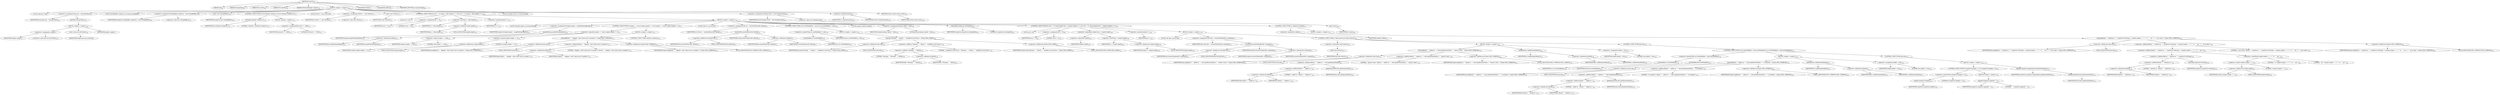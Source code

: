 digraph "restrict" {  
"46" [label = <(METHOD,restrict)<SUB>99</SUB>> ]
"47" [label = <(PARAM,this)<SUB>99</SUB>> ]
"48" [label = <(PARAM,String[] files)<SUB>99</SUB>> ]
"49" [label = <(PARAM,File srcDir)<SUB>99</SUB>> ]
"50" [label = <(PARAM,File destDir)<SUB>99</SUB>> ]
"51" [label = <(PARAM,FileNameMapper mapper)<SUB>100</SUB>> ]
"52" [label = <(BLOCK,&lt;empty&gt;,&lt;empty&gt;)<SUB>100</SUB>> ]
"53" [label = <(LOCAL,long now: long)> ]
"54" [label = <(&lt;operator&gt;.assignment,long now = this.getTime())<SUB>102</SUB>> ]
"55" [label = <(IDENTIFIER,now,long now = this.getTime())<SUB>102</SUB>> ]
"56" [label = <(getTime,this.getTime())<SUB>102</SUB>> ]
"57" [label = <(BLOCK,&lt;empty&gt;,&lt;empty&gt;)<SUB>102</SUB>> ]
"58" [label = <(&lt;operator&gt;.assignment,&lt;empty&gt;)> ]
"59" [label = <(IDENTIFIER,$obj0,&lt;empty&gt;)> ]
"60" [label = <(&lt;operator&gt;.alloc,new java.util.Date())<SUB>102</SUB>> ]
"61" [label = <(&lt;init&gt;,new java.util.Date())<SUB>102</SUB>> ]
"62" [label = <(IDENTIFIER,$obj0,new java.util.Date())> ]
"63" [label = <(IDENTIFIER,$obj0,&lt;empty&gt;)> ]
"6" [label = <(LOCAL,StringBuffer targetList: java.lang.StringBuffer)> ]
"64" [label = <(&lt;operator&gt;.assignment,StringBuffer targetList = new StringBuffer())<SUB>103</SUB>> ]
"65" [label = <(IDENTIFIER,targetList,StringBuffer targetList = new StringBuffer())<SUB>103</SUB>> ]
"66" [label = <(&lt;operator&gt;.alloc,new StringBuffer())<SUB>103</SUB>> ]
"67" [label = <(&lt;init&gt;,new StringBuffer())<SUB>103</SUB>> ]
"5" [label = <(IDENTIFIER,targetList,new StringBuffer())<SUB>103</SUB>> ]
"68" [label = <(CONTROL_STRUCTURE,if (Os.isFamily(&quot;windows&quot;)),if (Os.isFamily(&quot;windows&quot;)))<SUB>113</SUB>> ]
"69" [label = <(isFamily,isFamily(&quot;windows&quot;))<SUB>113</SUB>> ]
"70" [label = <(IDENTIFIER,Os,isFamily(&quot;windows&quot;))<SUB>113</SUB>> ]
"71" [label = <(LITERAL,&quot;windows&quot;,isFamily(&quot;windows&quot;))<SUB>113</SUB>> ]
"72" [label = <(BLOCK,&lt;empty&gt;,&lt;empty&gt;)<SUB>113</SUB>> ]
"73" [label = <(&lt;operator&gt;.assignmentPlus,now += 2000)<SUB>114</SUB>> ]
"74" [label = <(IDENTIFIER,now,now += 2000)<SUB>114</SUB>> ]
"75" [label = <(LITERAL,2000,now += 2000)<SUB>114</SUB>> ]
"8" [label = <(LOCAL,Vector v: java.util.Vector)> ]
"76" [label = <(&lt;operator&gt;.assignment,Vector v = new Vector())<SUB>117</SUB>> ]
"77" [label = <(IDENTIFIER,v,Vector v = new Vector())<SUB>117</SUB>> ]
"78" [label = <(&lt;operator&gt;.alloc,new Vector())<SUB>117</SUB>> ]
"79" [label = <(&lt;init&gt;,new Vector())<SUB>117</SUB>> ]
"7" [label = <(IDENTIFIER,v,new Vector())<SUB>117</SUB>> ]
"80" [label = <(CONTROL_STRUCTURE,for (int i = 0; Some(i &lt; files.length); i++),for (int i = 0; Some(i &lt; files.length); i++))<SUB>118</SUB>> ]
"81" [label = <(LOCAL,int i: int)> ]
"82" [label = <(&lt;operator&gt;.assignment,int i = 0)<SUB>118</SUB>> ]
"83" [label = <(IDENTIFIER,i,int i = 0)<SUB>118</SUB>> ]
"84" [label = <(LITERAL,0,int i = 0)<SUB>118</SUB>> ]
"85" [label = <(&lt;operator&gt;.lessThan,i &lt; files.length)<SUB>118</SUB>> ]
"86" [label = <(IDENTIFIER,i,i &lt; files.length)<SUB>118</SUB>> ]
"87" [label = <(&lt;operator&gt;.fieldAccess,files.length)<SUB>118</SUB>> ]
"88" [label = <(IDENTIFIER,files,i &lt; files.length)<SUB>118</SUB>> ]
"89" [label = <(FIELD_IDENTIFIER,length,length)<SUB>118</SUB>> ]
"90" [label = <(&lt;operator&gt;.postIncrement,i++)<SUB>118</SUB>> ]
"91" [label = <(IDENTIFIER,i,i++)<SUB>118</SUB>> ]
"92" [label = <(BLOCK,&lt;empty&gt;,&lt;empty&gt;)<SUB>118</SUB>> ]
"93" [label = <(LOCAL,String[] targets: java.lang.String[])> ]
"94" [label = <(&lt;operator&gt;.assignment,String[] targets = mapFileName(files[i]))<SUB>120</SUB>> ]
"95" [label = <(IDENTIFIER,targets,String[] targets = mapFileName(files[i]))<SUB>120</SUB>> ]
"96" [label = <(mapFileName,mapFileName(files[i]))<SUB>120</SUB>> ]
"97" [label = <(IDENTIFIER,mapper,mapFileName(files[i]))<SUB>120</SUB>> ]
"98" [label = <(&lt;operator&gt;.indexAccess,files[i])<SUB>120</SUB>> ]
"99" [label = <(IDENTIFIER,files,mapFileName(files[i]))<SUB>120</SUB>> ]
"100" [label = <(IDENTIFIER,i,mapFileName(files[i]))<SUB>120</SUB>> ]
"101" [label = <(CONTROL_STRUCTURE,if (targets == null || targets.length == 0),if (targets == null || targets.length == 0))<SUB>121</SUB>> ]
"102" [label = <(&lt;operator&gt;.logicalOr,targets == null || targets.length == 0)<SUB>121</SUB>> ]
"103" [label = <(&lt;operator&gt;.equals,targets == null)<SUB>121</SUB>> ]
"104" [label = <(IDENTIFIER,targets,targets == null)<SUB>121</SUB>> ]
"105" [label = <(LITERAL,null,targets == null)<SUB>121</SUB>> ]
"106" [label = <(&lt;operator&gt;.equals,targets.length == 0)<SUB>121</SUB>> ]
"107" [label = <(&lt;operator&gt;.fieldAccess,targets.length)<SUB>121</SUB>> ]
"108" [label = <(IDENTIFIER,targets,targets.length == 0)<SUB>121</SUB>> ]
"109" [label = <(FIELD_IDENTIFIER,length,length)<SUB>121</SUB>> ]
"110" [label = <(LITERAL,0,targets.length == 0)<SUB>121</SUB>> ]
"111" [label = <(BLOCK,&lt;empty&gt;,&lt;empty&gt;)<SUB>121</SUB>> ]
"112" [label = <(log,log(files[i] + &quot; skipped - don\'t know how to handle it&quot;, Project.MSG_VERBOSE))<SUB>122</SUB>> ]
"113" [label = <(&lt;operator&gt;.fieldAccess,this.task)<SUB>122</SUB>> ]
"114" [label = <(IDENTIFIER,this,log(files[i] + &quot; skipped - don\'t know how to handle it&quot;, Project.MSG_VERBOSE))<SUB>122</SUB>> ]
"115" [label = <(FIELD_IDENTIFIER,task,task)<SUB>122</SUB>> ]
"116" [label = <(&lt;operator&gt;.addition,files[i] + &quot; skipped - don\'t know how to handle it&quot;)<SUB>122</SUB>> ]
"117" [label = <(&lt;operator&gt;.indexAccess,files[i])<SUB>122</SUB>> ]
"118" [label = <(IDENTIFIER,files,files[i] + &quot; skipped - don\'t know how to handle it&quot;)<SUB>122</SUB>> ]
"119" [label = <(IDENTIFIER,i,files[i] + &quot; skipped - don\'t know how to handle it&quot;)<SUB>122</SUB>> ]
"120" [label = <(LITERAL,&quot; skipped - don\'t know how to handle it&quot;,files[i] + &quot; skipped - don\'t know how to handle it&quot;)<SUB>122</SUB>> ]
"121" [label = <(&lt;operator&gt;.fieldAccess,Project.MSG_VERBOSE)<SUB>123</SUB>> ]
"122" [label = <(IDENTIFIER,Project,log(files[i] + &quot; skipped - don\'t know how to handle it&quot;, Project.MSG_VERBOSE))<SUB>123</SUB>> ]
"123" [label = <(FIELD_IDENTIFIER,MSG_VERBOSE,MSG_VERBOSE)<SUB>123</SUB>> ]
"124" [label = <(CONTROL_STRUCTURE,continue;,continue;)<SUB>124</SUB>> ]
"125" [label = <(LOCAL,File src: java.io.File)> ]
"126" [label = <(&lt;operator&gt;.assignment,File src = resolveFile(srcDir, files[i]))<SUB>127</SUB>> ]
"127" [label = <(IDENTIFIER,src,File src = resolveFile(srcDir, files[i]))<SUB>127</SUB>> ]
"128" [label = <(resolveFile,resolveFile(srcDir, files[i]))<SUB>127</SUB>> ]
"129" [label = <(&lt;operator&gt;.fieldAccess,this.fileUtils)<SUB>127</SUB>> ]
"130" [label = <(IDENTIFIER,this,resolveFile(srcDir, files[i]))<SUB>127</SUB>> ]
"131" [label = <(FIELD_IDENTIFIER,fileUtils,fileUtils)<SUB>127</SUB>> ]
"132" [label = <(IDENTIFIER,srcDir,resolveFile(srcDir, files[i]))<SUB>127</SUB>> ]
"133" [label = <(&lt;operator&gt;.indexAccess,files[i])<SUB>127</SUB>> ]
"134" [label = <(IDENTIFIER,files,resolveFile(srcDir, files[i]))<SUB>127</SUB>> ]
"135" [label = <(IDENTIFIER,i,resolveFile(srcDir, files[i]))<SUB>127</SUB>> ]
"136" [label = <(CONTROL_STRUCTURE,if (src.lastModified() &gt; now),if (src.lastModified() &gt; now))<SUB>129</SUB>> ]
"137" [label = <(&lt;operator&gt;.greaterThan,src.lastModified() &gt; now)<SUB>129</SUB>> ]
"138" [label = <(lastModified,src.lastModified())<SUB>129</SUB>> ]
"139" [label = <(IDENTIFIER,src,src.lastModified())<SUB>129</SUB>> ]
"140" [label = <(IDENTIFIER,now,src.lastModified() &gt; now)<SUB>129</SUB>> ]
"141" [label = <(BLOCK,&lt;empty&gt;,&lt;empty&gt;)<SUB>129</SUB>> ]
"142" [label = <(log,log(&quot;Warning: &quot; + files[i] + &quot; modified in the future.&quot;, Project.MSG_WARN))<SUB>130</SUB>> ]
"143" [label = <(&lt;operator&gt;.fieldAccess,this.task)<SUB>130</SUB>> ]
"144" [label = <(IDENTIFIER,this,log(&quot;Warning: &quot; + files[i] + &quot; modified in the future.&quot;, Project.MSG_WARN))<SUB>130</SUB>> ]
"145" [label = <(FIELD_IDENTIFIER,task,task)<SUB>130</SUB>> ]
"146" [label = <(&lt;operator&gt;.addition,&quot;Warning: &quot; + files[i] + &quot; modified in the future.&quot;)<SUB>130</SUB>> ]
"147" [label = <(&lt;operator&gt;.addition,&quot;Warning: &quot; + files[i])<SUB>130</SUB>> ]
"148" [label = <(LITERAL,&quot;Warning: &quot;,&quot;Warning: &quot; + files[i])<SUB>130</SUB>> ]
"149" [label = <(&lt;operator&gt;.indexAccess,files[i])<SUB>130</SUB>> ]
"150" [label = <(IDENTIFIER,files,&quot;Warning: &quot; + files[i])<SUB>130</SUB>> ]
"151" [label = <(IDENTIFIER,i,&quot;Warning: &quot; + files[i])<SUB>130</SUB>> ]
"152" [label = <(LITERAL,&quot; modified in the future.&quot;,&quot;Warning: &quot; + files[i] + &quot; modified in the future.&quot;)<SUB>130</SUB>> ]
"153" [label = <(&lt;operator&gt;.fieldAccess,Project.MSG_WARN)<SUB>131</SUB>> ]
"154" [label = <(IDENTIFIER,Project,log(&quot;Warning: &quot; + files[i] + &quot; modified in the future.&quot;, Project.MSG_WARN))<SUB>131</SUB>> ]
"155" [label = <(FIELD_IDENTIFIER,MSG_WARN,MSG_WARN)<SUB>131</SUB>> ]
"156" [label = <(LOCAL,boolean added: boolean)> ]
"157" [label = <(&lt;operator&gt;.assignment,boolean added = false)<SUB>134</SUB>> ]
"158" [label = <(IDENTIFIER,added,boolean added = false)<SUB>134</SUB>> ]
"159" [label = <(LITERAL,false,boolean added = false)<SUB>134</SUB>> ]
"160" [label = <(setLength,targetList.setLength(0))<SUB>135</SUB>> ]
"161" [label = <(IDENTIFIER,targetList,targetList.setLength(0))<SUB>135</SUB>> ]
"162" [label = <(LITERAL,0,targetList.setLength(0))<SUB>135</SUB>> ]
"163" [label = <(CONTROL_STRUCTURE,for (int j = 0; Some(!added &amp;&amp; j &lt; targets.length); j++),for (int j = 0; Some(!added &amp;&amp; j &lt; targets.length); j++))<SUB>136</SUB>> ]
"164" [label = <(LOCAL,int j: int)> ]
"165" [label = <(&lt;operator&gt;.assignment,int j = 0)<SUB>136</SUB>> ]
"166" [label = <(IDENTIFIER,j,int j = 0)<SUB>136</SUB>> ]
"167" [label = <(LITERAL,0,int j = 0)<SUB>136</SUB>> ]
"168" [label = <(&lt;operator&gt;.logicalAnd,!added &amp;&amp; j &lt; targets.length)<SUB>136</SUB>> ]
"169" [label = <(&lt;operator&gt;.logicalNot,!added)<SUB>136</SUB>> ]
"170" [label = <(IDENTIFIER,added,!added)<SUB>136</SUB>> ]
"171" [label = <(&lt;operator&gt;.lessThan,j &lt; targets.length)<SUB>136</SUB>> ]
"172" [label = <(IDENTIFIER,j,j &lt; targets.length)<SUB>136</SUB>> ]
"173" [label = <(&lt;operator&gt;.fieldAccess,targets.length)<SUB>136</SUB>> ]
"174" [label = <(IDENTIFIER,targets,j &lt; targets.length)<SUB>136</SUB>> ]
"175" [label = <(FIELD_IDENTIFIER,length,length)<SUB>136</SUB>> ]
"176" [label = <(&lt;operator&gt;.postIncrement,j++)<SUB>136</SUB>> ]
"177" [label = <(IDENTIFIER,j,j++)<SUB>136</SUB>> ]
"178" [label = <(BLOCK,&lt;empty&gt;,&lt;empty&gt;)<SUB>136</SUB>> ]
"179" [label = <(LOCAL,File dest: java.io.File)> ]
"180" [label = <(&lt;operator&gt;.assignment,File dest = resolveFile(destDir, targets[j]))<SUB>137</SUB>> ]
"181" [label = <(IDENTIFIER,dest,File dest = resolveFile(destDir, targets[j]))<SUB>137</SUB>> ]
"182" [label = <(resolveFile,resolveFile(destDir, targets[j]))<SUB>137</SUB>> ]
"183" [label = <(&lt;operator&gt;.fieldAccess,this.fileUtils)<SUB>137</SUB>> ]
"184" [label = <(IDENTIFIER,this,resolveFile(destDir, targets[j]))<SUB>137</SUB>> ]
"185" [label = <(FIELD_IDENTIFIER,fileUtils,fileUtils)<SUB>137</SUB>> ]
"186" [label = <(IDENTIFIER,destDir,resolveFile(destDir, targets[j]))<SUB>137</SUB>> ]
"187" [label = <(&lt;operator&gt;.indexAccess,targets[j])<SUB>137</SUB>> ]
"188" [label = <(IDENTIFIER,targets,resolveFile(destDir, targets[j]))<SUB>137</SUB>> ]
"189" [label = <(IDENTIFIER,j,resolveFile(destDir, targets[j]))<SUB>137</SUB>> ]
"190" [label = <(CONTROL_STRUCTURE,if (!dest.exists()),if (!dest.exists()))<SUB>139</SUB>> ]
"191" [label = <(&lt;operator&gt;.logicalNot,!dest.exists())<SUB>139</SUB>> ]
"192" [label = <(exists,dest.exists())<SUB>139</SUB>> ]
"193" [label = <(IDENTIFIER,dest,dest.exists())<SUB>139</SUB>> ]
"194" [label = <(BLOCK,&lt;empty&gt;,&lt;empty&gt;)<SUB>139</SUB>> ]
"195" [label = <(log,log(files[i] + &quot; added as &quot; + dest.getAbsolutePath() + &quot; doesn\'t exist.&quot;, Project.MSG_VERBOSE))<SUB>140</SUB>> ]
"196" [label = <(&lt;operator&gt;.fieldAccess,this.task)<SUB>140</SUB>> ]
"197" [label = <(IDENTIFIER,this,log(files[i] + &quot; added as &quot; + dest.getAbsolutePath() + &quot; doesn\'t exist.&quot;, Project.MSG_VERBOSE))<SUB>140</SUB>> ]
"198" [label = <(FIELD_IDENTIFIER,task,task)<SUB>140</SUB>> ]
"199" [label = <(&lt;operator&gt;.addition,files[i] + &quot; added as &quot; + dest.getAbsolutePath() + &quot; doesn\'t exist.&quot;)<SUB>140</SUB>> ]
"200" [label = <(&lt;operator&gt;.addition,files[i] + &quot; added as &quot; + dest.getAbsolutePath())<SUB>140</SUB>> ]
"201" [label = <(&lt;operator&gt;.addition,files[i] + &quot; added as &quot;)<SUB>140</SUB>> ]
"202" [label = <(&lt;operator&gt;.indexAccess,files[i])<SUB>140</SUB>> ]
"203" [label = <(IDENTIFIER,files,files[i] + &quot; added as &quot;)<SUB>140</SUB>> ]
"204" [label = <(IDENTIFIER,i,files[i] + &quot; added as &quot;)<SUB>140</SUB>> ]
"205" [label = <(LITERAL,&quot; added as &quot;,files[i] + &quot; added as &quot;)<SUB>140</SUB>> ]
"206" [label = <(getAbsolutePath,dest.getAbsolutePath())<SUB>140</SUB>> ]
"207" [label = <(IDENTIFIER,dest,dest.getAbsolutePath())<SUB>140</SUB>> ]
"208" [label = <(LITERAL,&quot; doesn\'t exist.&quot;,files[i] + &quot; added as &quot; + dest.getAbsolutePath() + &quot; doesn\'t exist.&quot;)<SUB>141</SUB>> ]
"209" [label = <(&lt;operator&gt;.fieldAccess,Project.MSG_VERBOSE)<SUB>141</SUB>> ]
"210" [label = <(IDENTIFIER,Project,log(files[i] + &quot; added as &quot; + dest.getAbsolutePath() + &quot; doesn\'t exist.&quot;, Project.MSG_VERBOSE))<SUB>141</SUB>> ]
"211" [label = <(FIELD_IDENTIFIER,MSG_VERBOSE,MSG_VERBOSE)<SUB>141</SUB>> ]
"212" [label = <(addElement,v.addElement(files[i]))<SUB>142</SUB>> ]
"213" [label = <(IDENTIFIER,v,v.addElement(files[i]))<SUB>142</SUB>> ]
"214" [label = <(&lt;operator&gt;.indexAccess,files[i])<SUB>142</SUB>> ]
"215" [label = <(IDENTIFIER,files,v.addElement(files[i]))<SUB>142</SUB>> ]
"216" [label = <(IDENTIFIER,i,v.addElement(files[i]))<SUB>142</SUB>> ]
"217" [label = <(&lt;operator&gt;.assignment,added = true)<SUB>143</SUB>> ]
"218" [label = <(IDENTIFIER,added,added = true)<SUB>143</SUB>> ]
"219" [label = <(LITERAL,true,added = true)<SUB>143</SUB>> ]
"220" [label = <(CONTROL_STRUCTURE,else,else)<SUB>144</SUB>> ]
"221" [label = <(CONTROL_STRUCTURE,if (src.lastModified() &gt; dest.lastModified()),if (src.lastModified() &gt; dest.lastModified()))<SUB>144</SUB>> ]
"222" [label = <(&lt;operator&gt;.greaterThan,src.lastModified() &gt; dest.lastModified())<SUB>144</SUB>> ]
"223" [label = <(lastModified,src.lastModified())<SUB>144</SUB>> ]
"224" [label = <(IDENTIFIER,src,src.lastModified())<SUB>144</SUB>> ]
"225" [label = <(lastModified,dest.lastModified())<SUB>144</SUB>> ]
"226" [label = <(IDENTIFIER,dest,dest.lastModified())<SUB>144</SUB>> ]
"227" [label = <(BLOCK,&lt;empty&gt;,&lt;empty&gt;)<SUB>144</SUB>> ]
"228" [label = <(log,log(files[i] + &quot; added as &quot; + dest.getAbsolutePath() + &quot; is outdated.&quot;, Project.MSG_VERBOSE))<SUB>145</SUB>> ]
"229" [label = <(&lt;operator&gt;.fieldAccess,this.task)<SUB>145</SUB>> ]
"230" [label = <(IDENTIFIER,this,log(files[i] + &quot; added as &quot; + dest.getAbsolutePath() + &quot; is outdated.&quot;, Project.MSG_VERBOSE))<SUB>145</SUB>> ]
"231" [label = <(FIELD_IDENTIFIER,task,task)<SUB>145</SUB>> ]
"232" [label = <(&lt;operator&gt;.addition,files[i] + &quot; added as &quot; + dest.getAbsolutePath() + &quot; is outdated.&quot;)<SUB>145</SUB>> ]
"233" [label = <(&lt;operator&gt;.addition,files[i] + &quot; added as &quot; + dest.getAbsolutePath())<SUB>145</SUB>> ]
"234" [label = <(&lt;operator&gt;.addition,files[i] + &quot; added as &quot;)<SUB>145</SUB>> ]
"235" [label = <(&lt;operator&gt;.indexAccess,files[i])<SUB>145</SUB>> ]
"236" [label = <(IDENTIFIER,files,files[i] + &quot; added as &quot;)<SUB>145</SUB>> ]
"237" [label = <(IDENTIFIER,i,files[i] + &quot; added as &quot;)<SUB>145</SUB>> ]
"238" [label = <(LITERAL,&quot; added as &quot;,files[i] + &quot; added as &quot;)<SUB>145</SUB>> ]
"239" [label = <(getAbsolutePath,dest.getAbsolutePath())<SUB>145</SUB>> ]
"240" [label = <(IDENTIFIER,dest,dest.getAbsolutePath())<SUB>145</SUB>> ]
"241" [label = <(LITERAL,&quot; is outdated.&quot;,files[i] + &quot; added as &quot; + dest.getAbsolutePath() + &quot; is outdated.&quot;)<SUB>146</SUB>> ]
"242" [label = <(&lt;operator&gt;.fieldAccess,Project.MSG_VERBOSE)<SUB>146</SUB>> ]
"243" [label = <(IDENTIFIER,Project,log(files[i] + &quot; added as &quot; + dest.getAbsolutePath() + &quot; is outdated.&quot;, Project.MSG_VERBOSE))<SUB>146</SUB>> ]
"244" [label = <(FIELD_IDENTIFIER,MSG_VERBOSE,MSG_VERBOSE)<SUB>146</SUB>> ]
"245" [label = <(addElement,v.addElement(files[i]))<SUB>147</SUB>> ]
"246" [label = <(IDENTIFIER,v,v.addElement(files[i]))<SUB>147</SUB>> ]
"247" [label = <(&lt;operator&gt;.indexAccess,files[i])<SUB>147</SUB>> ]
"248" [label = <(IDENTIFIER,files,v.addElement(files[i]))<SUB>147</SUB>> ]
"249" [label = <(IDENTIFIER,i,v.addElement(files[i]))<SUB>147</SUB>> ]
"250" [label = <(&lt;operator&gt;.assignment,added = true)<SUB>148</SUB>> ]
"251" [label = <(IDENTIFIER,added,added = true)<SUB>148</SUB>> ]
"252" [label = <(LITERAL,true,added = true)<SUB>148</SUB>> ]
"253" [label = <(CONTROL_STRUCTURE,else,else)<SUB>149</SUB>> ]
"254" [label = <(BLOCK,&lt;empty&gt;,&lt;empty&gt;)<SUB>149</SUB>> ]
"255" [label = <(CONTROL_STRUCTURE,if (targetList.length() &gt; 0),if (targetList.length() &gt; 0))<SUB>150</SUB>> ]
"256" [label = <(&lt;operator&gt;.greaterThan,targetList.length() &gt; 0)<SUB>150</SUB>> ]
"257" [label = <(length,targetList.length())<SUB>150</SUB>> ]
"258" [label = <(IDENTIFIER,targetList,targetList.length())<SUB>150</SUB>> ]
"259" [label = <(LITERAL,0,targetList.length() &gt; 0)<SUB>150</SUB>> ]
"260" [label = <(BLOCK,&lt;empty&gt;,&lt;empty&gt;)<SUB>150</SUB>> ]
"261" [label = <(append,targetList.append(&quot;, &quot;))<SUB>151</SUB>> ]
"262" [label = <(IDENTIFIER,targetList,targetList.append(&quot;, &quot;))<SUB>151</SUB>> ]
"263" [label = <(LITERAL,&quot;, &quot;,targetList.append(&quot;, &quot;))<SUB>151</SUB>> ]
"264" [label = <(append,targetList.append(dest.getAbsolutePath()))<SUB>153</SUB>> ]
"265" [label = <(IDENTIFIER,targetList,targetList.append(dest.getAbsolutePath()))<SUB>153</SUB>> ]
"266" [label = <(getAbsolutePath,dest.getAbsolutePath())<SUB>153</SUB>> ]
"267" [label = <(IDENTIFIER,dest,dest.getAbsolutePath())<SUB>153</SUB>> ]
"268" [label = <(CONTROL_STRUCTURE,if (!added),if (!added))<SUB>157</SUB>> ]
"269" [label = <(&lt;operator&gt;.logicalNot,!added)<SUB>157</SUB>> ]
"270" [label = <(IDENTIFIER,added,!added)<SUB>157</SUB>> ]
"271" [label = <(BLOCK,&lt;empty&gt;,&lt;empty&gt;)<SUB>157</SUB>> ]
"272" [label = <(log,log(files[i] + &quot; omitted as &quot; + targetList.toString() + (targets.length == 1 ? &quot; is&quot; : &quot; are &quot;) + &quot; up to date.&quot;, Project.MSG_VERBOSE))<SUB>158</SUB>> ]
"273" [label = <(&lt;operator&gt;.fieldAccess,this.task)<SUB>158</SUB>> ]
"274" [label = <(IDENTIFIER,this,log(files[i] + &quot; omitted as &quot; + targetList.toString() + (targets.length == 1 ? &quot; is&quot; : &quot; are &quot;) + &quot; up to date.&quot;, Project.MSG_VERBOSE))<SUB>158</SUB>> ]
"275" [label = <(FIELD_IDENTIFIER,task,task)<SUB>158</SUB>> ]
"276" [label = <(&lt;operator&gt;.addition,files[i] + &quot; omitted as &quot; + targetList.toString() + (targets.length == 1 ? &quot; is&quot; : &quot; are &quot;) + &quot; up to date.&quot;)<SUB>158</SUB>> ]
"277" [label = <(&lt;operator&gt;.addition,files[i] + &quot; omitted as &quot; + targetList.toString() + (targets.length == 1 ? &quot; is&quot; : &quot; are &quot;))<SUB>158</SUB>> ]
"278" [label = <(&lt;operator&gt;.addition,files[i] + &quot; omitted as &quot; + targetList.toString())<SUB>158</SUB>> ]
"279" [label = <(&lt;operator&gt;.addition,files[i] + &quot; omitted as &quot;)<SUB>158</SUB>> ]
"280" [label = <(&lt;operator&gt;.indexAccess,files[i])<SUB>158</SUB>> ]
"281" [label = <(IDENTIFIER,files,files[i] + &quot; omitted as &quot;)<SUB>158</SUB>> ]
"282" [label = <(IDENTIFIER,i,files[i] + &quot; omitted as &quot;)<SUB>158</SUB>> ]
"283" [label = <(LITERAL,&quot; omitted as &quot;,files[i] + &quot; omitted as &quot;)<SUB>158</SUB>> ]
"284" [label = <(toString,targetList.toString())<SUB>158</SUB>> ]
"285" [label = <(IDENTIFIER,targetList,targetList.toString())<SUB>158</SUB>> ]
"286" [label = <(&lt;operator&gt;.conditional,targets.length == 1 ? &quot; is&quot; : &quot; are &quot;)<SUB>159</SUB>> ]
"287" [label = <(&lt;operator&gt;.equals,targets.length == 1)<SUB>159</SUB>> ]
"288" [label = <(&lt;operator&gt;.fieldAccess,targets.length)<SUB>159</SUB>> ]
"289" [label = <(IDENTIFIER,targets,targets.length == 1)<SUB>159</SUB>> ]
"290" [label = <(FIELD_IDENTIFIER,length,length)<SUB>159</SUB>> ]
"291" [label = <(LITERAL,1,targets.length == 1)<SUB>159</SUB>> ]
"292" [label = <(LITERAL,&quot; is&quot;,targets.length == 1 ? &quot; is&quot; : &quot; are &quot;)<SUB>159</SUB>> ]
"293" [label = <(LITERAL,&quot; are &quot;,targets.length == 1 ? &quot; is&quot; : &quot; are &quot;)<SUB>159</SUB>> ]
"294" [label = <(LITERAL,&quot; up to date.&quot;,files[i] + &quot; omitted as &quot; + targetList.toString() + (targets.length == 1 ? &quot; is&quot; : &quot; are &quot;) + &quot; up to date.&quot;)<SUB>160</SUB>> ]
"295" [label = <(&lt;operator&gt;.fieldAccess,Project.MSG_VERBOSE)<SUB>160</SUB>> ]
"296" [label = <(IDENTIFIER,Project,log(files[i] + &quot; omitted as &quot; + targetList.toString() + (targets.length == 1 ? &quot; is&quot; : &quot; are &quot;) + &quot; up to date.&quot;, Project.MSG_VERBOSE))<SUB>160</SUB>> ]
"297" [label = <(FIELD_IDENTIFIER,MSG_VERBOSE,MSG_VERBOSE)<SUB>160</SUB>> ]
"298" [label = <(LOCAL,String[] result: java.lang.String[])> ]
"299" [label = <(&lt;operator&gt;.assignment,String[] result = new String[v.size()])<SUB>164</SUB>> ]
"300" [label = <(IDENTIFIER,result,String[] result = new String[v.size()])<SUB>164</SUB>> ]
"301" [label = <(&lt;operator&gt;.alloc,new String[v.size()])> ]
"302" [label = <(size,v.size())<SUB>164</SUB>> ]
"303" [label = <(IDENTIFIER,v,v.size())<SUB>164</SUB>> ]
"304" [label = <(copyInto,v.copyInto(result))<SUB>165</SUB>> ]
"305" [label = <(IDENTIFIER,v,v.copyInto(result))<SUB>165</SUB>> ]
"306" [label = <(IDENTIFIER,result,v.copyInto(result))<SUB>165</SUB>> ]
"307" [label = <(RETURN,return result;,return result;)<SUB>166</SUB>> ]
"308" [label = <(IDENTIFIER,result,return result;)<SUB>166</SUB>> ]
"309" [label = <(MODIFIER,PUBLIC)> ]
"310" [label = <(MODIFIER,VIRTUAL)> ]
"311" [label = <(METHOD_RETURN,java.lang.String[])<SUB>99</SUB>> ]
  "46" -> "47" 
  "46" -> "48" 
  "46" -> "49" 
  "46" -> "50" 
  "46" -> "51" 
  "46" -> "52" 
  "46" -> "309" 
  "46" -> "310" 
  "46" -> "311" 
  "52" -> "53" 
  "52" -> "54" 
  "52" -> "6" 
  "52" -> "64" 
  "52" -> "67" 
  "52" -> "68" 
  "52" -> "8" 
  "52" -> "76" 
  "52" -> "79" 
  "52" -> "80" 
  "52" -> "298" 
  "52" -> "299" 
  "52" -> "304" 
  "52" -> "307" 
  "54" -> "55" 
  "54" -> "56" 
  "56" -> "57" 
  "57" -> "58" 
  "57" -> "61" 
  "57" -> "63" 
  "58" -> "59" 
  "58" -> "60" 
  "61" -> "62" 
  "64" -> "65" 
  "64" -> "66" 
  "67" -> "5" 
  "68" -> "69" 
  "68" -> "72" 
  "69" -> "70" 
  "69" -> "71" 
  "72" -> "73" 
  "73" -> "74" 
  "73" -> "75" 
  "76" -> "77" 
  "76" -> "78" 
  "79" -> "7" 
  "80" -> "81" 
  "80" -> "82" 
  "80" -> "85" 
  "80" -> "90" 
  "80" -> "92" 
  "82" -> "83" 
  "82" -> "84" 
  "85" -> "86" 
  "85" -> "87" 
  "87" -> "88" 
  "87" -> "89" 
  "90" -> "91" 
  "92" -> "93" 
  "92" -> "94" 
  "92" -> "101" 
  "92" -> "125" 
  "92" -> "126" 
  "92" -> "136" 
  "92" -> "156" 
  "92" -> "157" 
  "92" -> "160" 
  "92" -> "163" 
  "92" -> "268" 
  "94" -> "95" 
  "94" -> "96" 
  "96" -> "97" 
  "96" -> "98" 
  "98" -> "99" 
  "98" -> "100" 
  "101" -> "102" 
  "101" -> "111" 
  "102" -> "103" 
  "102" -> "106" 
  "103" -> "104" 
  "103" -> "105" 
  "106" -> "107" 
  "106" -> "110" 
  "107" -> "108" 
  "107" -> "109" 
  "111" -> "112" 
  "111" -> "124" 
  "112" -> "113" 
  "112" -> "116" 
  "112" -> "121" 
  "113" -> "114" 
  "113" -> "115" 
  "116" -> "117" 
  "116" -> "120" 
  "117" -> "118" 
  "117" -> "119" 
  "121" -> "122" 
  "121" -> "123" 
  "126" -> "127" 
  "126" -> "128" 
  "128" -> "129" 
  "128" -> "132" 
  "128" -> "133" 
  "129" -> "130" 
  "129" -> "131" 
  "133" -> "134" 
  "133" -> "135" 
  "136" -> "137" 
  "136" -> "141" 
  "137" -> "138" 
  "137" -> "140" 
  "138" -> "139" 
  "141" -> "142" 
  "142" -> "143" 
  "142" -> "146" 
  "142" -> "153" 
  "143" -> "144" 
  "143" -> "145" 
  "146" -> "147" 
  "146" -> "152" 
  "147" -> "148" 
  "147" -> "149" 
  "149" -> "150" 
  "149" -> "151" 
  "153" -> "154" 
  "153" -> "155" 
  "157" -> "158" 
  "157" -> "159" 
  "160" -> "161" 
  "160" -> "162" 
  "163" -> "164" 
  "163" -> "165" 
  "163" -> "168" 
  "163" -> "176" 
  "163" -> "178" 
  "165" -> "166" 
  "165" -> "167" 
  "168" -> "169" 
  "168" -> "171" 
  "169" -> "170" 
  "171" -> "172" 
  "171" -> "173" 
  "173" -> "174" 
  "173" -> "175" 
  "176" -> "177" 
  "178" -> "179" 
  "178" -> "180" 
  "178" -> "190" 
  "180" -> "181" 
  "180" -> "182" 
  "182" -> "183" 
  "182" -> "186" 
  "182" -> "187" 
  "183" -> "184" 
  "183" -> "185" 
  "187" -> "188" 
  "187" -> "189" 
  "190" -> "191" 
  "190" -> "194" 
  "190" -> "220" 
  "191" -> "192" 
  "192" -> "193" 
  "194" -> "195" 
  "194" -> "212" 
  "194" -> "217" 
  "195" -> "196" 
  "195" -> "199" 
  "195" -> "209" 
  "196" -> "197" 
  "196" -> "198" 
  "199" -> "200" 
  "199" -> "208" 
  "200" -> "201" 
  "200" -> "206" 
  "201" -> "202" 
  "201" -> "205" 
  "202" -> "203" 
  "202" -> "204" 
  "206" -> "207" 
  "209" -> "210" 
  "209" -> "211" 
  "212" -> "213" 
  "212" -> "214" 
  "214" -> "215" 
  "214" -> "216" 
  "217" -> "218" 
  "217" -> "219" 
  "220" -> "221" 
  "221" -> "222" 
  "221" -> "227" 
  "221" -> "253" 
  "222" -> "223" 
  "222" -> "225" 
  "223" -> "224" 
  "225" -> "226" 
  "227" -> "228" 
  "227" -> "245" 
  "227" -> "250" 
  "228" -> "229" 
  "228" -> "232" 
  "228" -> "242" 
  "229" -> "230" 
  "229" -> "231" 
  "232" -> "233" 
  "232" -> "241" 
  "233" -> "234" 
  "233" -> "239" 
  "234" -> "235" 
  "234" -> "238" 
  "235" -> "236" 
  "235" -> "237" 
  "239" -> "240" 
  "242" -> "243" 
  "242" -> "244" 
  "245" -> "246" 
  "245" -> "247" 
  "247" -> "248" 
  "247" -> "249" 
  "250" -> "251" 
  "250" -> "252" 
  "253" -> "254" 
  "254" -> "255" 
  "254" -> "264" 
  "255" -> "256" 
  "255" -> "260" 
  "256" -> "257" 
  "256" -> "259" 
  "257" -> "258" 
  "260" -> "261" 
  "261" -> "262" 
  "261" -> "263" 
  "264" -> "265" 
  "264" -> "266" 
  "266" -> "267" 
  "268" -> "269" 
  "268" -> "271" 
  "269" -> "270" 
  "271" -> "272" 
  "272" -> "273" 
  "272" -> "276" 
  "272" -> "295" 
  "273" -> "274" 
  "273" -> "275" 
  "276" -> "277" 
  "276" -> "294" 
  "277" -> "278" 
  "277" -> "286" 
  "278" -> "279" 
  "278" -> "284" 
  "279" -> "280" 
  "279" -> "283" 
  "280" -> "281" 
  "280" -> "282" 
  "284" -> "285" 
  "286" -> "287" 
  "286" -> "292" 
  "286" -> "293" 
  "287" -> "288" 
  "287" -> "291" 
  "288" -> "289" 
  "288" -> "290" 
  "295" -> "296" 
  "295" -> "297" 
  "299" -> "300" 
  "299" -> "301" 
  "301" -> "302" 
  "302" -> "303" 
  "304" -> "305" 
  "304" -> "306" 
  "307" -> "308" 
}
